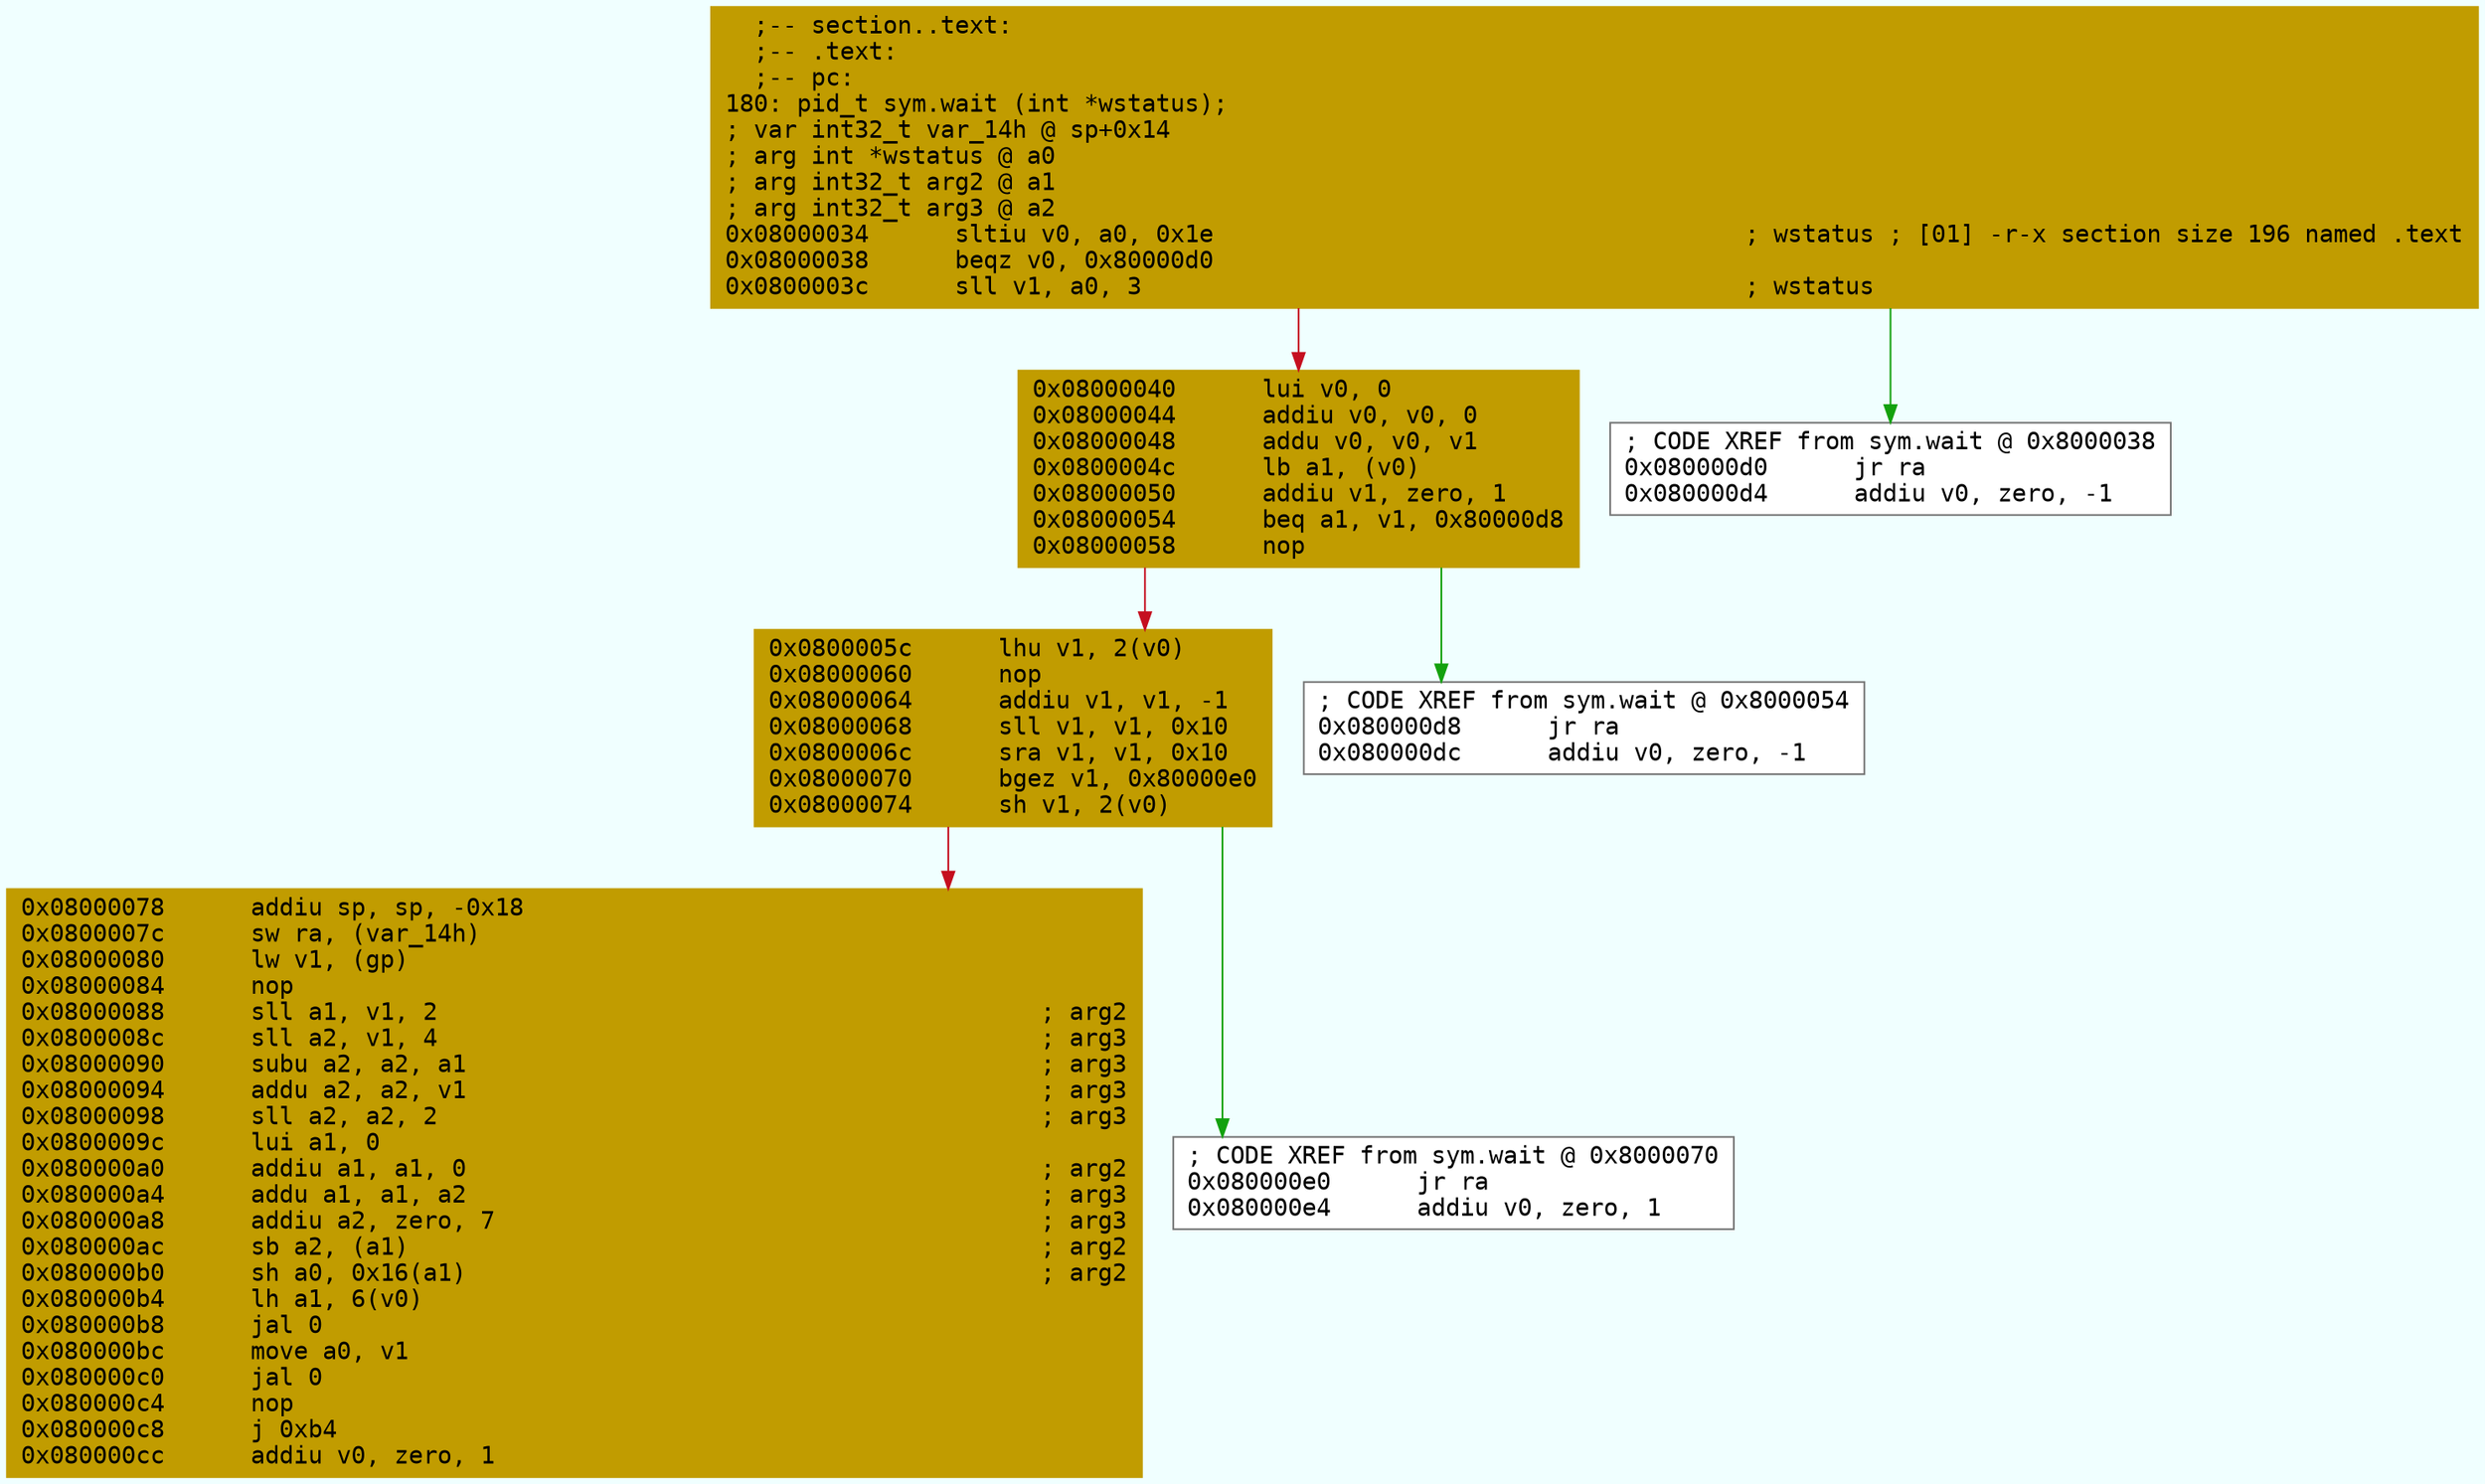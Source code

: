 digraph code {
	graph [bgcolor=azure fontsize=8 fontname="Courier" splines="ortho"];
	node [fillcolor=gray style=filled shape=box];
	edge [arrowhead="normal"];
	"0x08000034" [URL="sym.wait/0x08000034", fillcolor="#c19c00",color="#c19c00", fontname="Courier",label="  ;-- section..text:\l  ;-- .text:\l  ;-- pc:\l180: pid_t sym.wait (int *wstatus);\l; var int32_t var_14h @ sp+0x14\l; arg int *wstatus @ a0\l; arg int32_t arg2 @ a1\l; arg int32_t arg3 @ a2\l0x08000034      sltiu v0, a0, 0x1e                                     ; wstatus ; [01] -r-x section size 196 named .text\l0x08000038      beqz v0, 0x80000d0\l0x0800003c      sll v1, a0, 3                                          ; wstatus\l"]
	"0x08000040" [URL="sym.wait/0x08000040", fillcolor="#c19c00",color="#c19c00", fontname="Courier",label="0x08000040      lui v0, 0\l0x08000044      addiu v0, v0, 0\l0x08000048      addu v0, v0, v1\l0x0800004c      lb a1, (v0)\l0x08000050      addiu v1, zero, 1\l0x08000054      beq a1, v1, 0x80000d8\l0x08000058      nop\l"]
	"0x0800005c" [URL="sym.wait/0x0800005c", fillcolor="#c19c00",color="#c19c00", fontname="Courier",label="0x0800005c      lhu v1, 2(v0)\l0x08000060      nop\l0x08000064      addiu v1, v1, -1\l0x08000068      sll v1, v1, 0x10\l0x0800006c      sra v1, v1, 0x10\l0x08000070      bgez v1, 0x80000e0\l0x08000074      sh v1, 2(v0)\l"]
	"0x08000078" [URL="sym.wait/0x08000078", fillcolor="#c19c00",color="#c19c00", fontname="Courier",label="0x08000078      addiu sp, sp, -0x18\l0x0800007c      sw ra, (var_14h)\l0x08000080      lw v1, (gp)\l0x08000084      nop\l0x08000088      sll a1, v1, 2                                          ; arg2\l0x0800008c      sll a2, v1, 4                                          ; arg3\l0x08000090      subu a2, a2, a1                                        ; arg3\l0x08000094      addu a2, a2, v1                                        ; arg3\l0x08000098      sll a2, a2, 2                                          ; arg3\l0x0800009c      lui a1, 0\l0x080000a0      addiu a1, a1, 0                                        ; arg2\l0x080000a4      addu a1, a1, a2                                        ; arg3\l0x080000a8      addiu a2, zero, 7                                      ; arg3\l0x080000ac      sb a2, (a1)                                            ; arg2\l0x080000b0      sh a0, 0x16(a1)                                        ; arg2\l0x080000b4      lh a1, 6(v0)\l0x080000b8      jal 0\l0x080000bc      move a0, v1\l0x080000c0      jal 0\l0x080000c4      nop\l0x080000c8      j 0xb4\l0x080000cc      addiu v0, zero, 1\l"]
	"0x080000d0" [URL="sym.wait/0x080000d0", fillcolor="white",color="#767676", fontname="Courier",label="; CODE XREF from sym.wait @ 0x8000038\l0x080000d0      jr ra\l0x080000d4      addiu v0, zero, -1\l"]
	"0x080000d8" [URL="sym.wait/0x080000d8", fillcolor="white",color="#767676", fontname="Courier",label="; CODE XREF from sym.wait @ 0x8000054\l0x080000d8      jr ra\l0x080000dc      addiu v0, zero, -1\l"]
	"0x080000e0" [URL="sym.wait/0x080000e0", fillcolor="white",color="#767676", fontname="Courier",label="; CODE XREF from sym.wait @ 0x8000070\l0x080000e0      jr ra\l0x080000e4      addiu v0, zero, 1\l"]
        "0x08000034" -> "0x080000d0" [color="#13a10e"];
        "0x08000034" -> "0x08000040" [color="#c50f1f"];
        "0x08000040" -> "0x080000d8" [color="#13a10e"];
        "0x08000040" -> "0x0800005c" [color="#c50f1f"];
        "0x0800005c" -> "0x080000e0" [color="#13a10e"];
        "0x0800005c" -> "0x08000078" [color="#c50f1f"];
}
